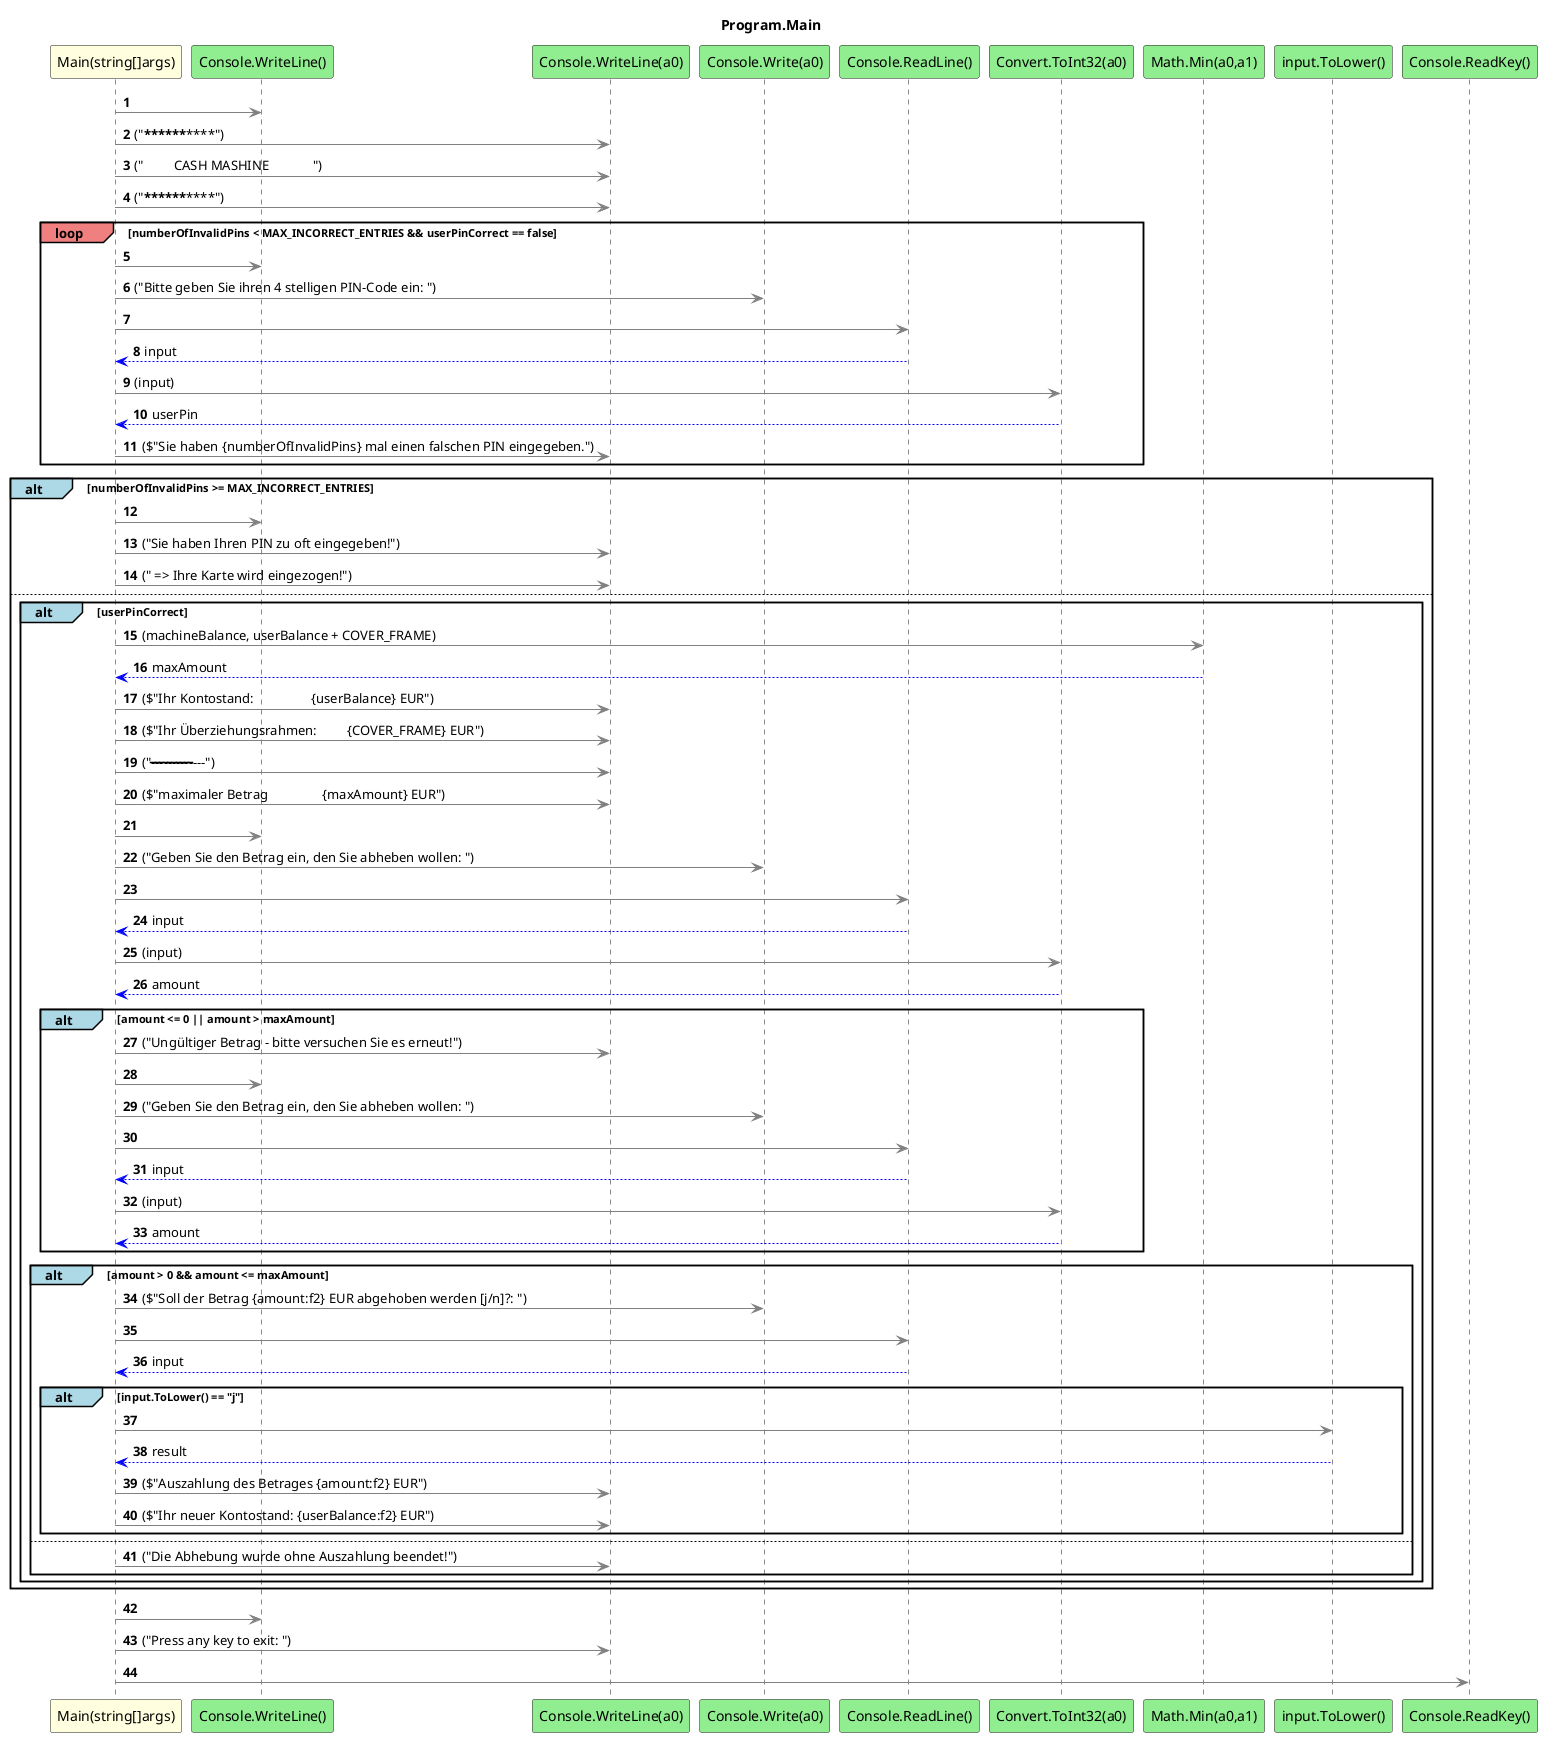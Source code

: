 @startuml Program.Main
title Program.Main
participant "Main(string[]args)" as Main_p0 #LightYellow
participant "Console.WriteLine()" as Console_WriteLine #LightGreen
participant "Console.WriteLine(a0)" as Console_WriteLine_a0 #LightGreen
participant "Console.Write(a0)" as Console_Write_a0 #LightGreen
participant "Console.ReadLine()" as Console_ReadLine #LightGreen
participant "Convert.ToInt32(a0)" as Convert_ToInt32_a0 #LightGreen
participant "Math.Min(a0,a1)" as Math_Min_a0_a1 #LightGreen
participant "input.ToLower()" as input_ToLower #LightGreen
participant "Console.ReadKey()" as Console_ReadKey #LightGreen
autonumber
Main_p0 -[#grey]> Console_WriteLine
Main_p0 -[#grey]> Console_WriteLine_a0 : ("**********************************")
Main_p0 -[#grey]> Console_WriteLine_a0 : ("         CASH MASHINE             ")
Main_p0 -[#grey]> Console_WriteLine_a0 : ("**********************************")
loop#LightCoral numberOfInvalidPins < MAX_INCORRECT_ENTRIES && userPinCorrect == false
    Main_p0 -[#grey]> Console_WriteLine
    Main_p0 -[#grey]> Console_Write_a0 : ("Bitte geben Sie ihren 4 stelligen PIN-Code ein: ")
    Main_p0 -[#grey]> Console_ReadLine
    Console_ReadLine -[#blue]-> Main_p0 : input
    Main_p0 -[#grey]> Convert_ToInt32_a0 : (input)
    Convert_ToInt32_a0 -[#blue]-> Main_p0 : userPin
    Main_p0 -[#grey]> Console_WriteLine_a0 : ($"Sie haben {numberOfInvalidPins} mal einen falschen PIN eingegeben.")
end
alt#LightBlue numberOfInvalidPins >= MAX_INCORRECT_ENTRIES
    Main_p0 -[#grey]> Console_WriteLine
    Main_p0 -[#grey]> Console_WriteLine_a0 : ("Sie haben Ihren PIN zu oft eingegeben!")
    Main_p0 -[#grey]> Console_WriteLine_a0 : (" => Ihre Karte wird eingezogen!")
    else
        alt#LightBlue userPinCorrect
            Main_p0 -[#grey]> Math_Min_a0_a1 : (machineBalance, userBalance + COVER_FRAME)
            Math_Min_a0_a1 -[#blue]-> Main_p0 : maxAmount
            Main_p0 -[#grey]> Console_WriteLine_a0 : ($"Ihr Kontostand:                 {userBalance} EUR")
            Main_p0 -[#grey]> Console_WriteLine_a0 : ($"Ihr Überziehungsrahmen:         {COVER_FRAME} EUR")
            Main_p0 -[#grey]> Console_WriteLine_a0 : ("-----------------------------------------------------")
            Main_p0 -[#grey]> Console_WriteLine_a0 : ($"maximaler Betrag                {maxAmount} EUR")
            Main_p0 -[#grey]> Console_WriteLine
            Main_p0 -[#grey]> Console_Write_a0 : ("Geben Sie den Betrag ein, den Sie abheben wollen: ")
            Main_p0 -[#grey]> Console_ReadLine
            Console_ReadLine -[#blue]-> Main_p0 : input
            Main_p0 -[#grey]> Convert_ToInt32_a0 : (input)
            Convert_ToInt32_a0 -[#blue]-> Main_p0 : amount
            alt#LightBlue amount <= 0 || amount > maxAmount
                Main_p0 -[#grey]> Console_WriteLine_a0 : ("Ungültiger Betrag - bitte versuchen Sie es erneut!")
                Main_p0 -[#grey]> Console_WriteLine
                Main_p0 -[#grey]> Console_Write_a0 : ("Geben Sie den Betrag ein, den Sie abheben wollen: ")
                Main_p0 -[#grey]> Console_ReadLine
                Console_ReadLine -[#blue]-> Main_p0 : input
                Main_p0 -[#grey]> Convert_ToInt32_a0 : (input)
                Convert_ToInt32_a0 -[#blue]-> Main_p0 : amount
            end
            alt#LightBlue amount > 0 && amount <= maxAmount
                Main_p0 -[#grey]> Console_Write_a0 : ($"Soll der Betrag {amount:f2} EUR abgehoben werden [j/n]?: ")
                Main_p0 -[#grey]> Console_ReadLine
                Console_ReadLine -[#blue]-> Main_p0 : input
                alt#LightBlue input.ToLower() == "j"
                    Main_p0 -[#grey]> input_ToLower
                    input_ToLower -[#blue]-> Main_p0 : result
                    Main_p0 -[#grey]> Console_WriteLine_a0 : ($"Auszahlung des Betrages {amount:f2} EUR")
                    Main_p0 -[#grey]> Console_WriteLine_a0 : ($"Ihr neuer Kontostand: {userBalance:f2} EUR")
                end
                else
                    Main_p0 -[#grey]> Console_WriteLine_a0 : ("Die Abhebung wurde ohne Auszahlung beendet!")
            end
        end
end
Main_p0 -[#grey]> Console_WriteLine
Main_p0 -[#grey]> Console_WriteLine_a0 : ("Press any key to exit: ")
Main_p0 -[#grey]> Console_ReadKey
@enduml
